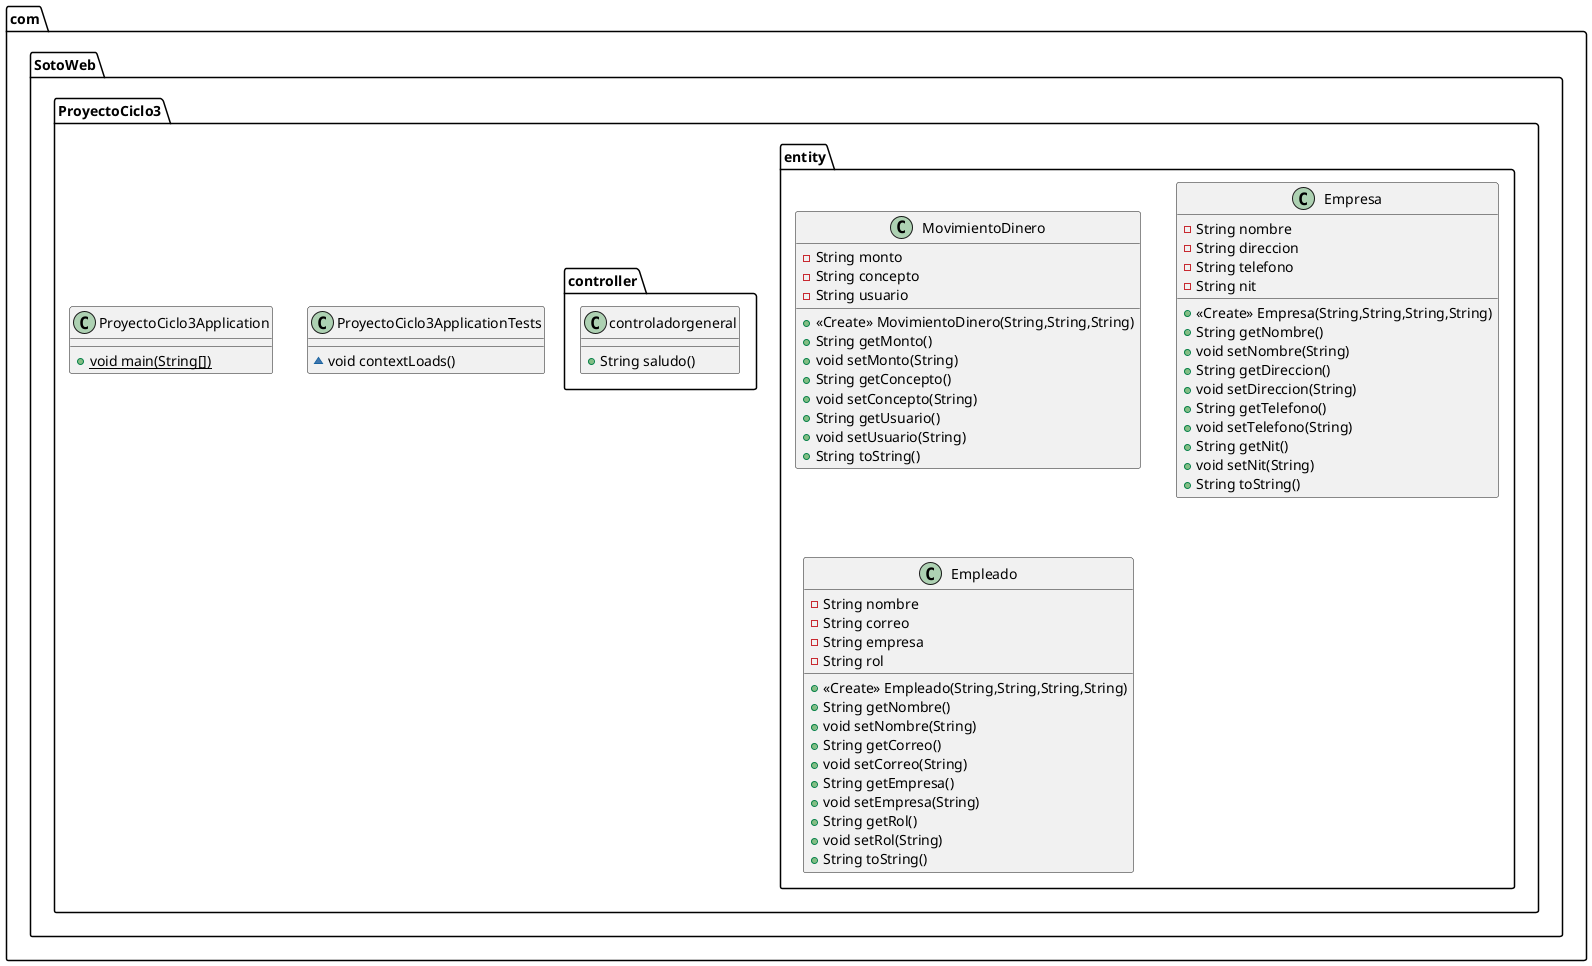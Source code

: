 @startuml
class com.SotoWeb.ProyectoCiclo3.entity.MovimientoDinero {
- String monto
- String concepto
- String usuario
+ <<Create>> MovimientoDinero(String,String,String)
+ String getMonto()
+ void setMonto(String)
+ String getConcepto()
+ void setConcepto(String)
+ String getUsuario()
+ void setUsuario(String)
+ String toString()
}
class com.SotoWeb.ProyectoCiclo3.entity.Empresa {
- String nombre
- String direccion
- String telefono
- String nit
+ <<Create>> Empresa(String,String,String,String)
+ String getNombre()
+ void setNombre(String)
+ String getDireccion()
+ void setDireccion(String)
+ String getTelefono()
+ void setTelefono(String)
+ String getNit()
+ void setNit(String)
+ String toString()
}
class com.SotoWeb.ProyectoCiclo3.ProyectoCiclo3ApplicationTests {
~ void contextLoads()
}
class com.SotoWeb.ProyectoCiclo3.controller.controladorgeneral {
+ String saludo()
}
class com.SotoWeb.ProyectoCiclo3.ProyectoCiclo3Application {
+ {static} void main(String[])
}
class com.SotoWeb.ProyectoCiclo3.entity.Empleado {
- String nombre
- String correo
- String empresa
- String rol
+ <<Create>> Empleado(String,String,String,String)
+ String getNombre()
+ void setNombre(String)
+ String getCorreo()
+ void setCorreo(String)
+ String getEmpresa()
+ void setEmpresa(String)
+ String getRol()
+ void setRol(String)
+ String toString()
}
@enduml